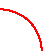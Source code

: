 

verbatimtex

documentclass[12pt,a4paper]{article}
\usepackage[utf8]{inputenc}
\usepackage[english,russian]{babel}
\usepackage{indentfirst}
\usepackage{misccorr}
\usepackage{graphicx}
\usepackage{amsmath}
\usepackage{palatino,concmath,ccfonts}


\usepackage [ metapost ] { mfpic }

\begin{document}
etex

beginfig(1);

%Привет привет

draw fullcircle scaled 30 withcolor red;
  
endfig;

verbatimtex
\end{document}
etex

end.
